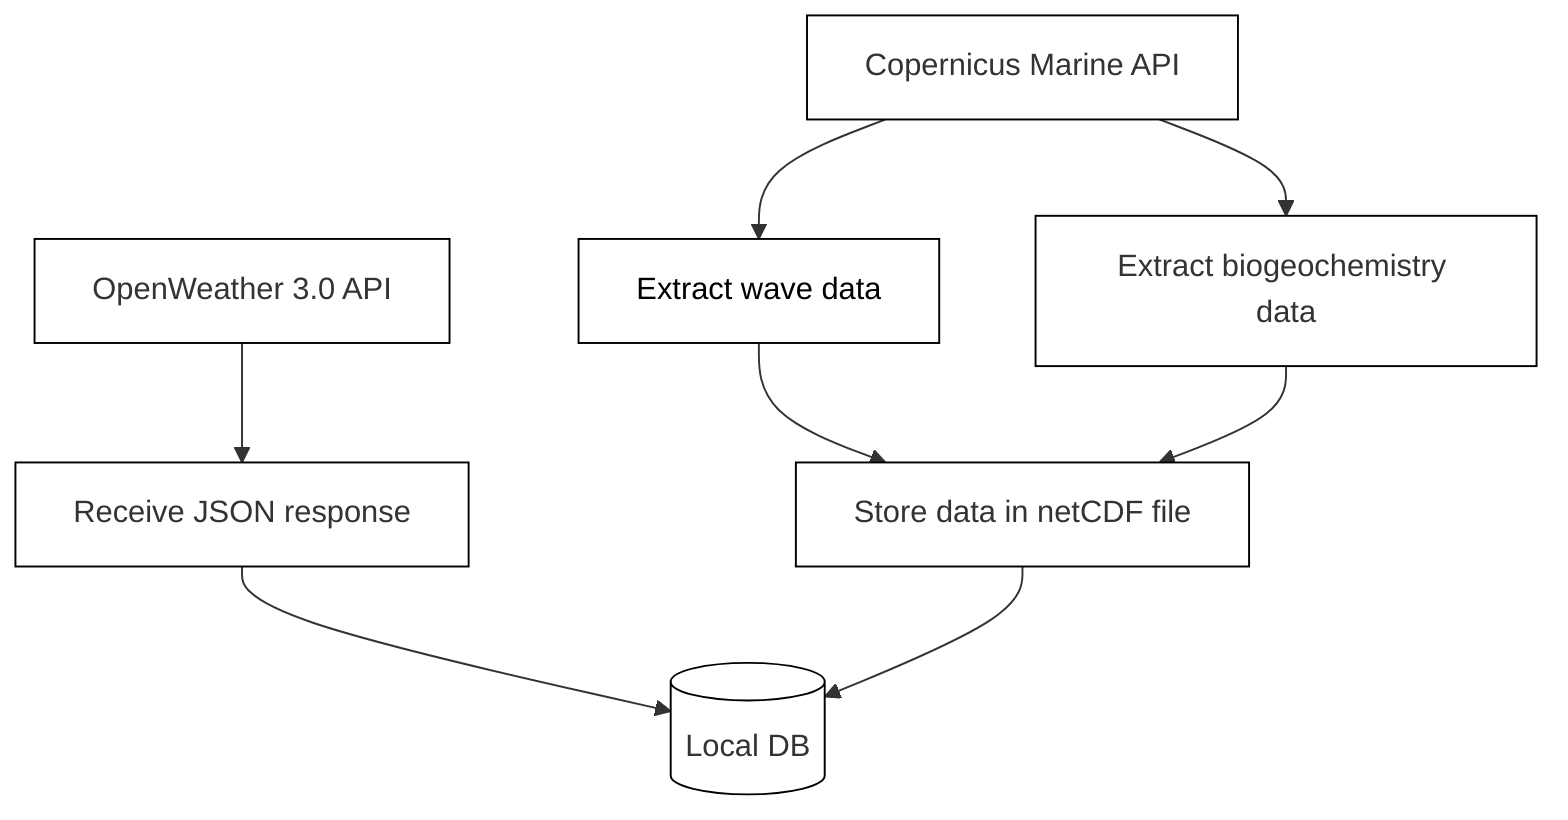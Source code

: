 flowchart TD
    F["Copernicus Marine API"] --> A["Extract wave data"] & B["Extract biogeochemistry data"]
    A --> C["Store data in netCDF file"]
    B --> C
    D["OpenWeather 3.0 API"] --> E["Receive JSON response"]
    E --> G[("Local DB")]
    C --> G
    style F stroke:#000000,fill:#FFFFFF,stroke-width:1px,stroke-dasharray: 0
    style A color:#000000,fill:#FFFFFF,stroke:#000000
    style B color:none,fill:#FFFFFF,stroke:#000000
    style C fill:#FFFFFF,stroke:#000000
    style D fill:#FFFFFF,stroke:#000000
    style E fill:#FFFFFF,stroke:#000000
    style G fill:#FFFFFF,stroke:#000000